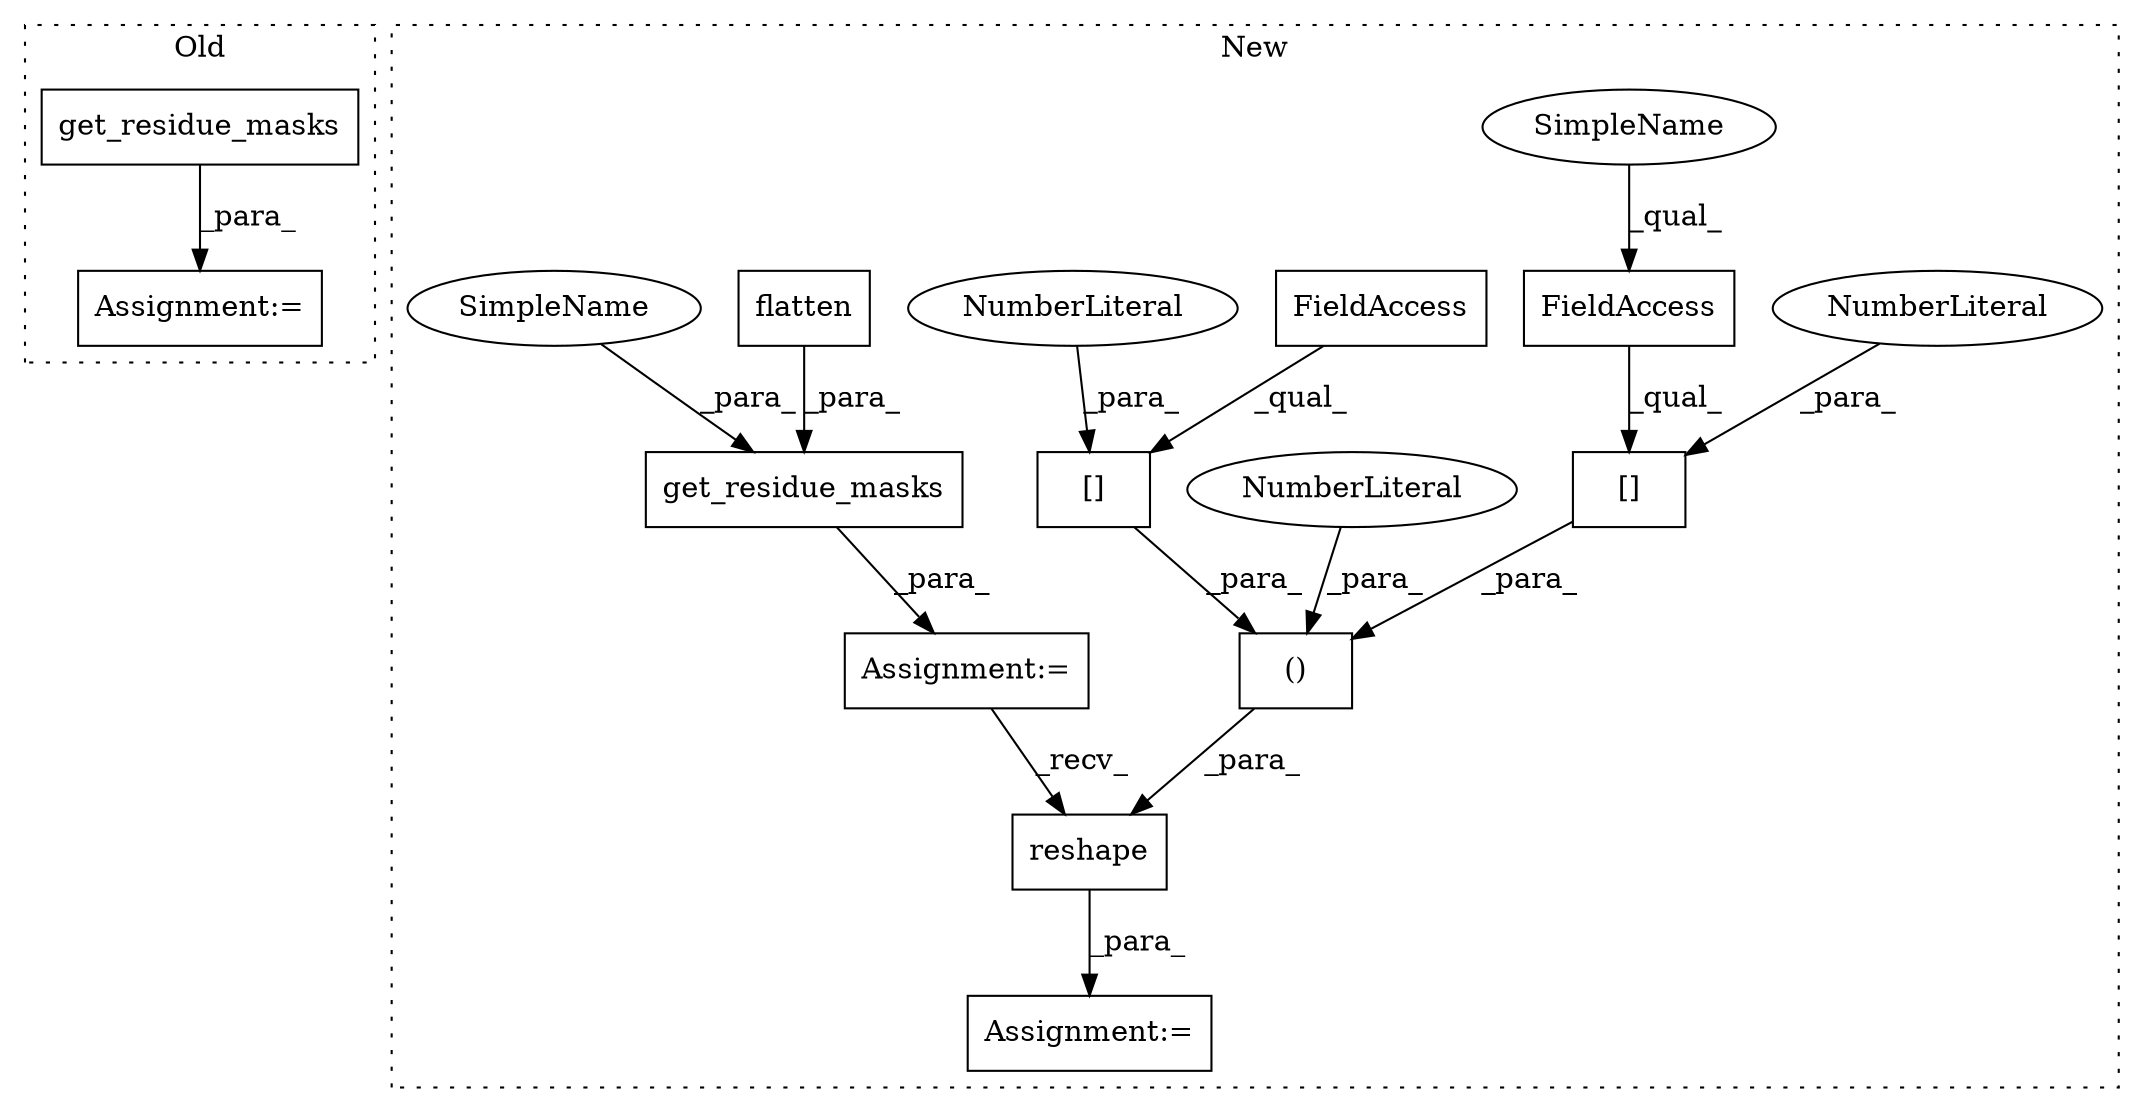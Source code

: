 digraph G {
subgraph cluster0 {
1 [label="get_residue_masks" a="32" s="8745,8783" l="18,1" shape="box"];
15 [label="Assignment:=" a="7" s="8744" l="1" shape="box"];
label = "Old";
style="dotted";
}
subgraph cluster1 {
2 [label="get_residue_masks" a="32" s="8687,8736" l="18,1" shape="box"];
3 [label="reshape" a="32" s="8777,8855" l="13,2" shape="box"];
4 [label="()" a="106" s="8790" l="65" shape="box"];
5 [label="[]" a="2" s="8836,8854" l="17,1" shape="box"];
6 [label="NumberLiteral" a="34" s="8853" l="1" shape="ellipse"];
7 [label="NumberLiteral" a="34" s="8822" l="1" shape="ellipse"];
8 [label="[]" a="2" s="8790,8808" l="17,1" shape="box"];
9 [label="NumberLiteral" a="34" s="8807" l="1" shape="ellipse"];
10 [label="flatten" a="32" s="8727" l="9" shape="box"];
11 [label="FieldAccess" a="22" s="8836" l="16" shape="box"];
12 [label="FieldAccess" a="22" s="8790" l="16" shape="box"];
13 [label="Assignment:=" a="7" s="8759" l="1" shape="box"];
14 [label="Assignment:=" a="7" s="8686" l="1" shape="box"];
16 [label="SimpleName" a="42" s="8836" l="10" shape="ellipse"];
17 [label="SimpleName" a="42" s="8705" l="10" shape="ellipse"];
label = "New";
style="dotted";
}
1 -> 15 [label="_para_"];
2 -> 14 [label="_para_"];
3 -> 13 [label="_para_"];
4 -> 3 [label="_para_"];
5 -> 4 [label="_para_"];
6 -> 5 [label="_para_"];
7 -> 4 [label="_para_"];
8 -> 4 [label="_para_"];
9 -> 8 [label="_para_"];
10 -> 2 [label="_para_"];
11 -> 5 [label="_qual_"];
12 -> 8 [label="_qual_"];
14 -> 3 [label="_recv_"];
16 -> 11 [label="_qual_"];
17 -> 2 [label="_para_"];
}